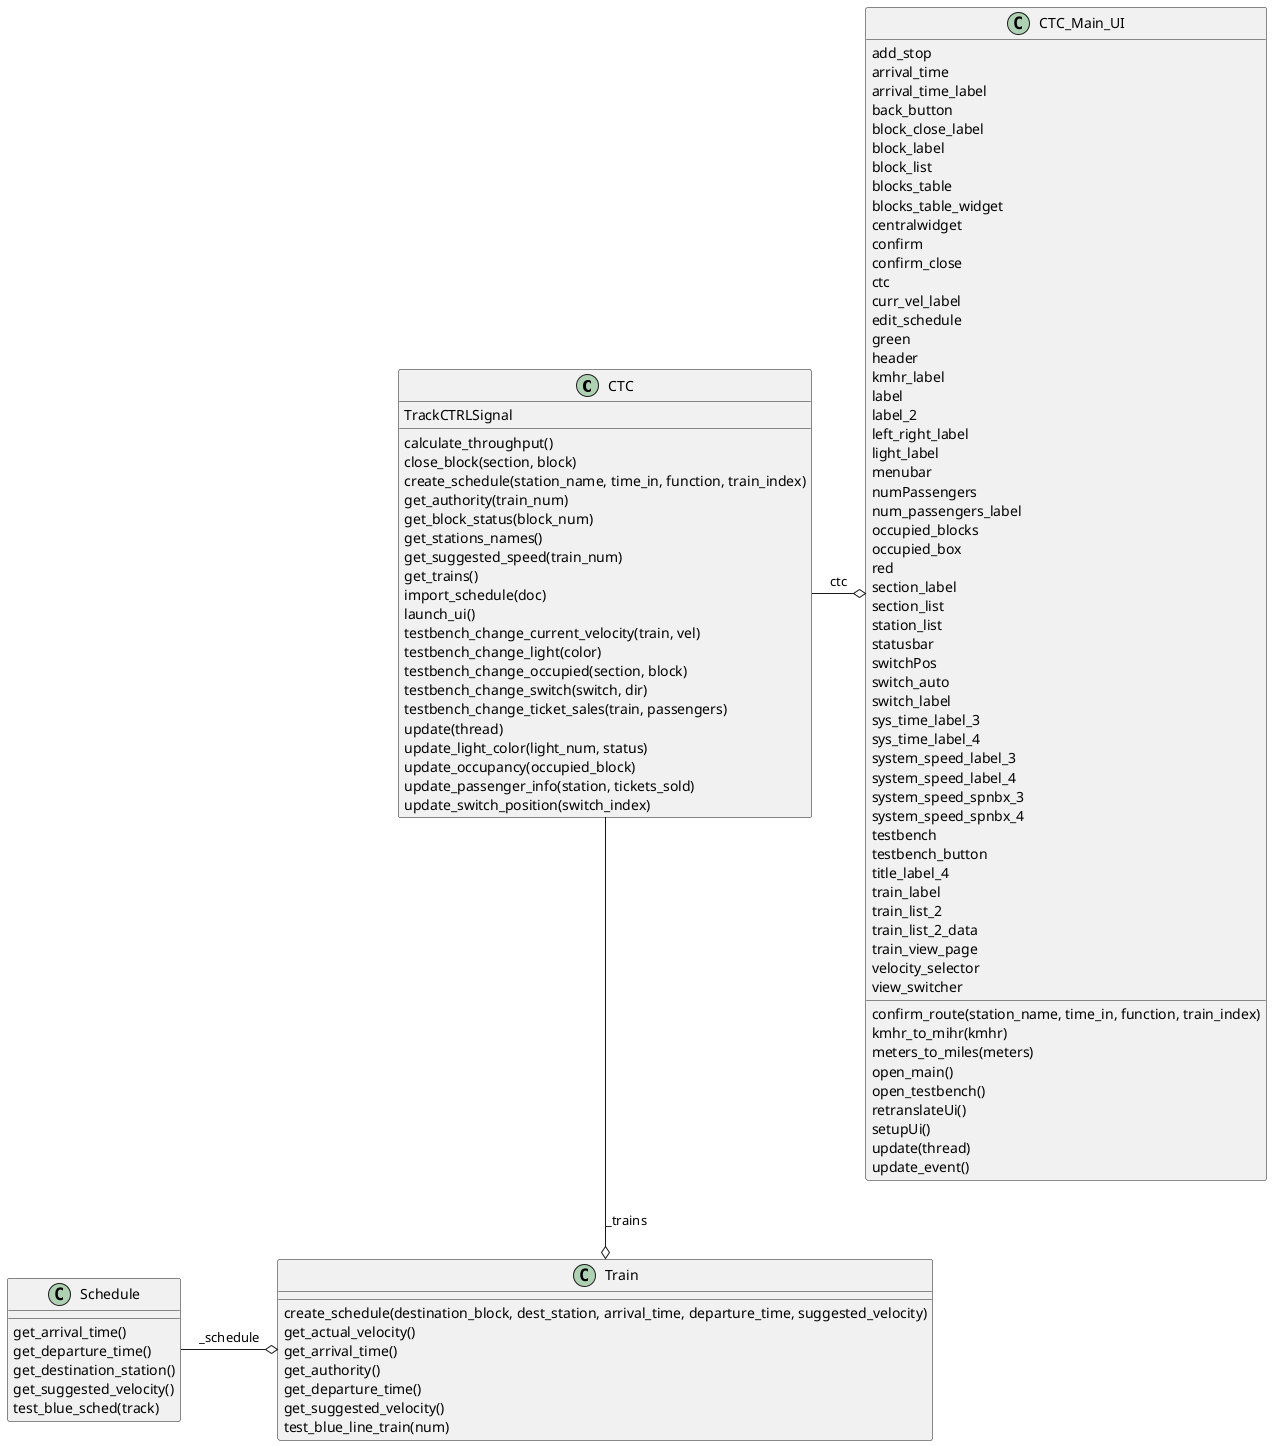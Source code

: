 @startuml classes_ALL
set namespaceSeparator none
class "CTC" as CTC.CTC {
  TrackCTRLSignal
  calculate_throughput()
  close_block(section, block)
  create_schedule(station_name, time_in, function, train_index)
  get_authority(train_num)
  get_block_status(block_num)
  get_stations_names()
  get_suggested_speed(train_num)
  get_trains()
  import_schedule(doc)
  launch_ui()
  testbench_change_current_velocity(train, vel)
  testbench_change_light(color)
  testbench_change_occupied(section, block)
  testbench_change_switch(switch, dir)
  testbench_change_ticket_sales(train, passengers)
  update(thread)
  update_light_color(light_num, status)
  update_occupancy(occupied_block)
  update_passenger_info(station, tickets_sold)
  update_switch_position(switch_index)
}
class "CTC_Main_UI" as CTC_UI.CTC_Main_UI {
  add_stop
  arrival_time
  arrival_time_label
  back_button
  block_close_label
  block_label
  block_list
  blocks_table
  blocks_table_widget
  centralwidget
  confirm
  confirm_close
  ctc
  curr_vel_label
  edit_schedule
  green
  header
  kmhr_label
  label
  label_2
  left_right_label
  light_label
  menubar
  numPassengers
  num_passengers_label
  occupied_blocks
  occupied_box
  red
  section_label
  section_list
  station_list
  statusbar
  switchPos
  switch_auto
  switch_label
  sys_time_label_3
  sys_time_label_4
  system_speed_label_3
  system_speed_label_4
  system_speed_spnbx_3
  system_speed_spnbx_4
  testbench
  testbench_button
  title_label_4
  train_label
  train_list_2
  train_list_2_data
  train_view_page
  velocity_selector
  view_switcher
  confirm_route(station_name, time_in, function, train_index)
  kmhr_to_mihr(kmhr)
  meters_to_miles(meters)
  open_main()
  open_testbench()
  retranslateUi()
  setupUi()
  update(thread)
  update_event()
}
class "Schedule" as CTC.Schedule {
  get_arrival_time()
  get_departure_time()
  get_destination_station()
  get_suggested_velocity()
  test_blue_sched(track)
}
class "Train" as CTC.Train {
  create_schedule(destination_block, dest_station, arrival_time, departure_time, suggested_velocity)
  get_actual_velocity()
  get_arrival_time()
  get_authority()
  get_departure_time()
  get_suggested_velocity()
  test_blue_line_train(num)
}
CTC.CTC -o CTC_UI.CTC_Main_UI : ctc
CTC.Schedule -o CTC.Train : _schedule
CTC.CTC --o CTC.Train : _trains
@enduml
